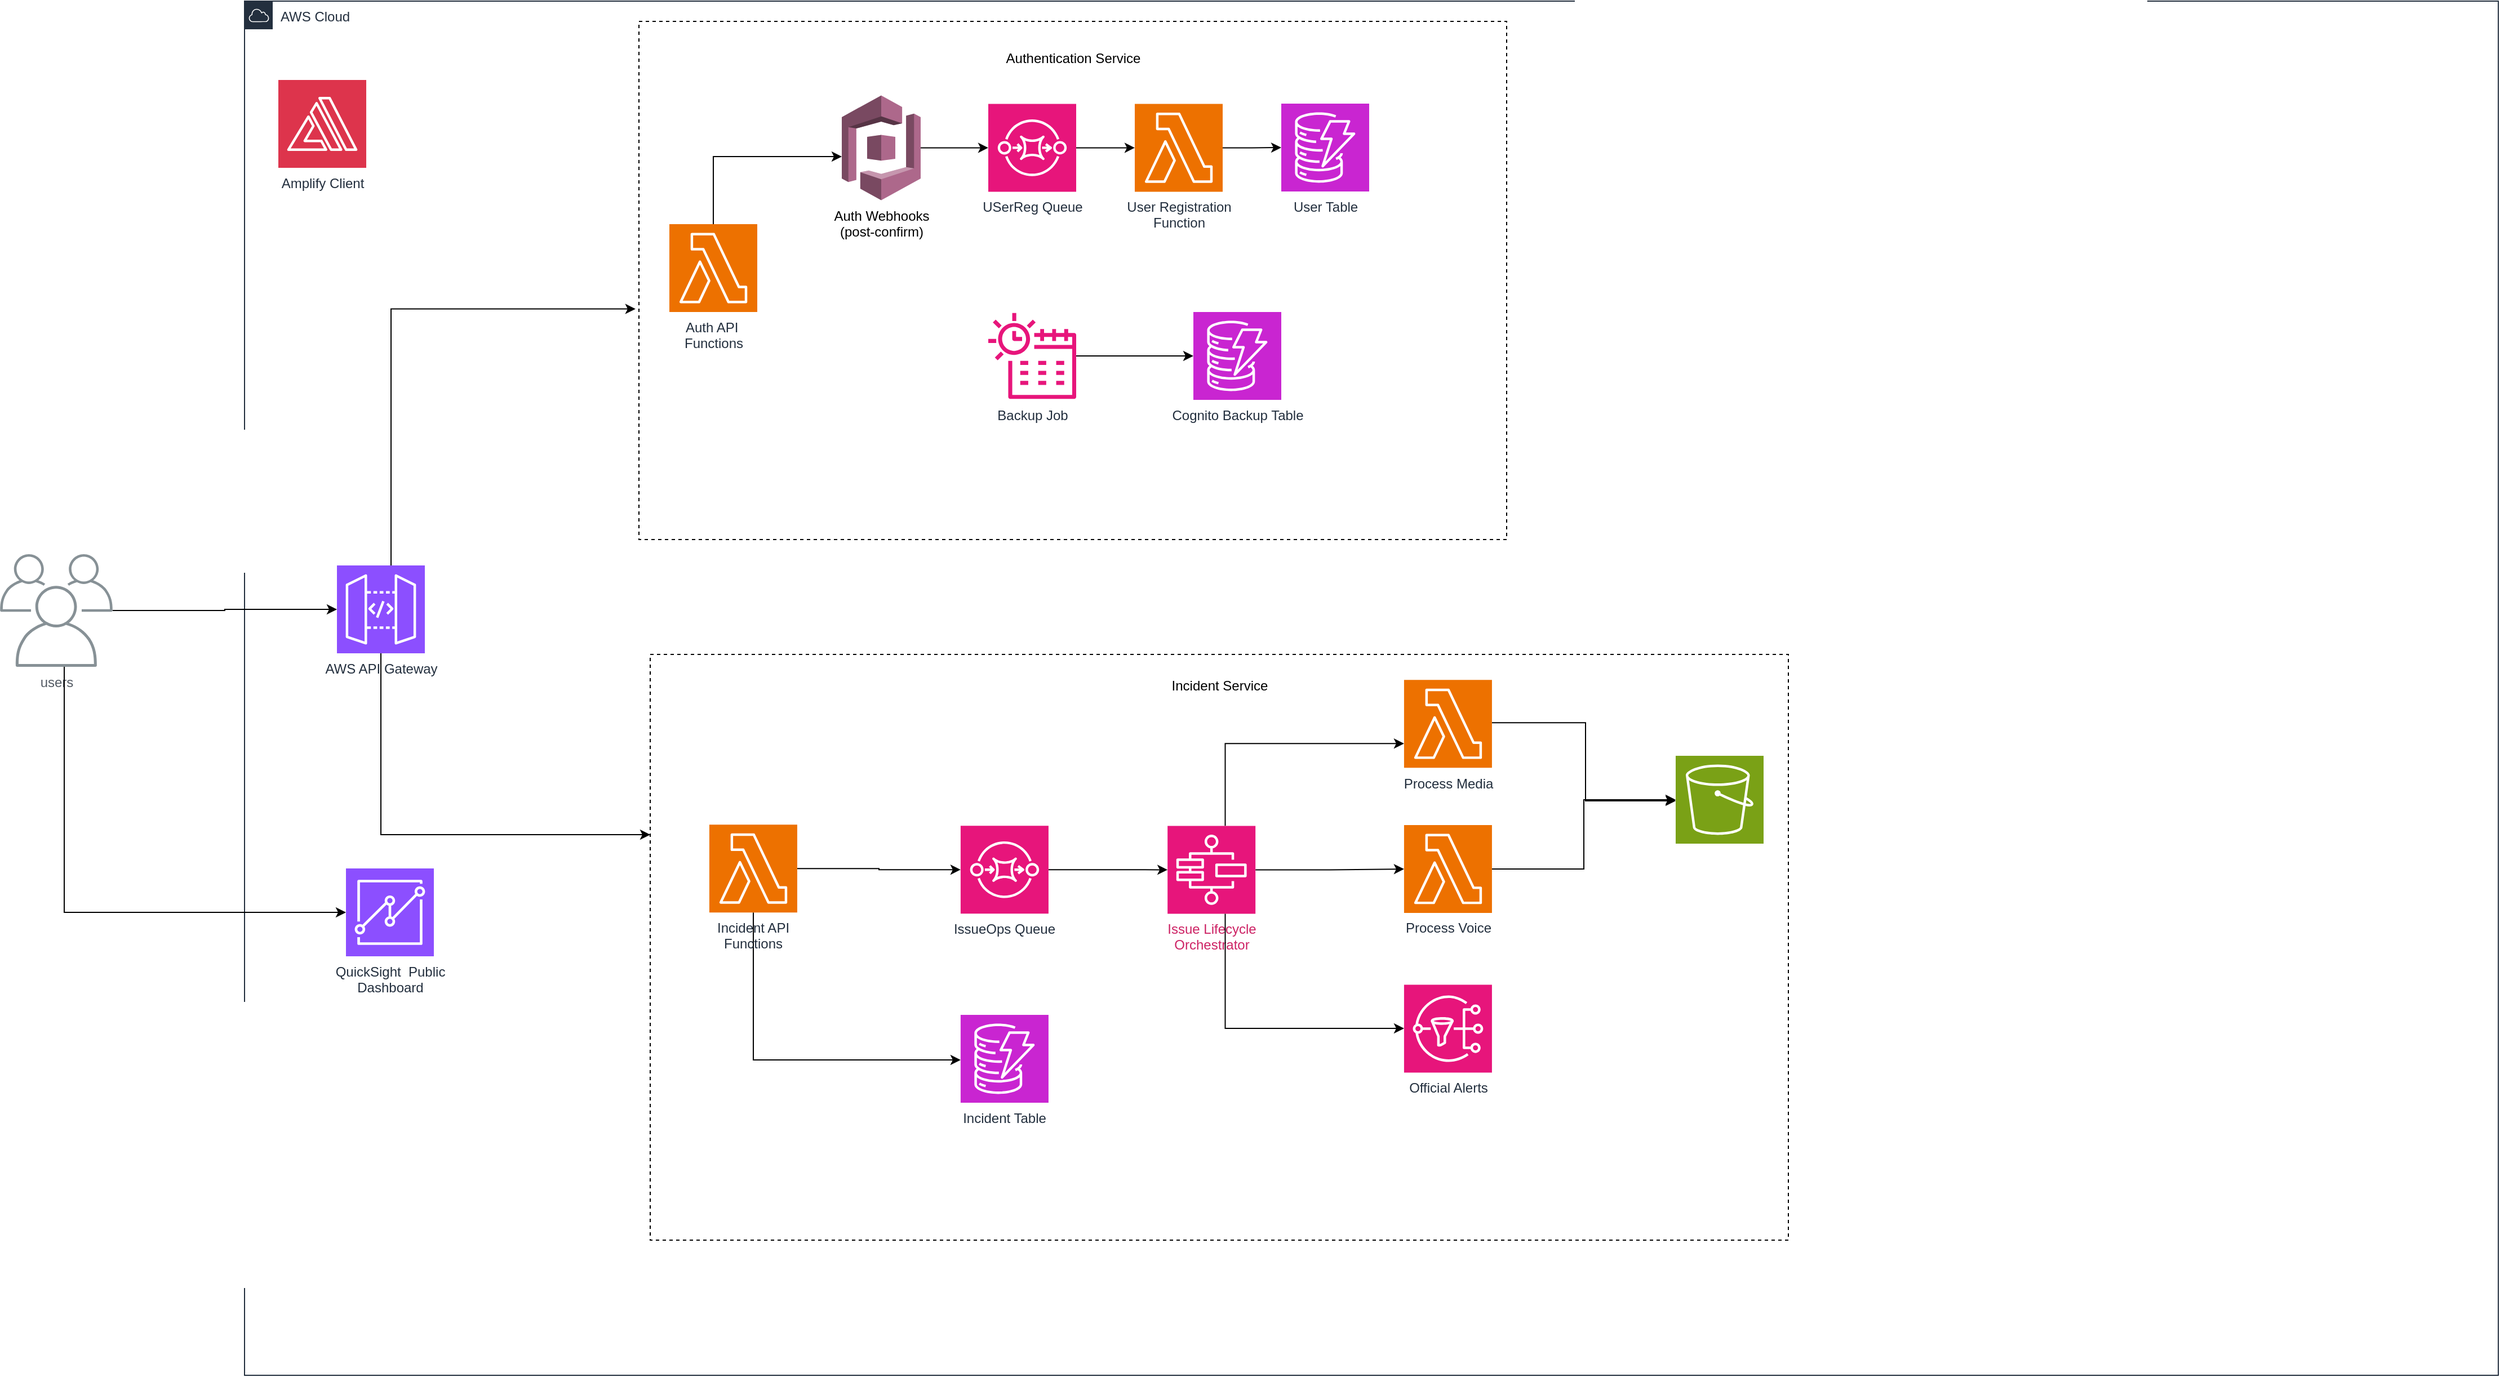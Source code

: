 <mxfile version="28.1.1">
  <diagram name="Page-1" id="xt0f7kbzP4lPa5x3a_6E">
    <mxGraphModel dx="4823" dy="1727" grid="1" gridSize="10" guides="1" tooltips="1" connect="1" arrows="1" fold="1" page="1" pageScale="1" pageWidth="827" pageHeight="1169" math="0" shadow="0">
      <root>
        <mxCell id="0" />
        <mxCell id="1" parent="0" />
        <mxCell id="CrnxRpwwhRu_VbGlGBKg-4" value="AWS Cloud" style="points=[[0,0],[0.25,0],[0.5,0],[0.75,0],[1,0],[1,0.25],[1,0.5],[1,0.75],[1,1],[0.75,1],[0.5,1],[0.25,1],[0,1],[0,0.75],[0,0.5],[0,0.25]];outlineConnect=0;gradientColor=none;html=1;whiteSpace=wrap;fontSize=12;fontStyle=0;container=1;pointerEvents=0;collapsible=0;recursiveResize=0;shape=mxgraph.aws4.group;grIcon=mxgraph.aws4.group_aws_cloud;strokeColor=#232F3E;fillColor=none;verticalAlign=top;align=left;spacingLeft=30;fontColor=#232F3E;dashed=0;" vertex="1" parent="1">
          <mxGeometry x="-710" y="50" width="2000" height="1220" as="geometry" />
        </mxCell>
        <mxCell id="CrnxRpwwhRu_VbGlGBKg-76" style="edgeStyle=orthogonalEdgeStyle;rounded=0;orthogonalLoop=1;jettySize=auto;html=1;" edge="1" parent="CrnxRpwwhRu_VbGlGBKg-4" source="CrnxRpwwhRu_VbGlGBKg-5" target="CrnxRpwwhRu_VbGlGBKg-26">
          <mxGeometry relative="1" as="geometry">
            <Array as="points">
              <mxPoint x="121" y="740" />
            </Array>
          </mxGeometry>
        </mxCell>
        <mxCell id="CrnxRpwwhRu_VbGlGBKg-5" value="AWS API Gateway" style="sketch=0;points=[[0,0,0],[0.25,0,0],[0.5,0,0],[0.75,0,0],[1,0,0],[0,1,0],[0.25,1,0],[0.5,1,0],[0.75,1,0],[1,1,0],[0,0.25,0],[0,0.5,0],[0,0.75,0],[1,0.25,0],[1,0.5,0],[1,0.75,0]];outlineConnect=0;fontColor=#232F3E;fillColor=#8C4FFF;strokeColor=#ffffff;dashed=0;verticalLabelPosition=bottom;verticalAlign=top;align=center;html=1;fontSize=12;fontStyle=0;aspect=fixed;shape=mxgraph.aws4.resourceIcon;resIcon=mxgraph.aws4.api_gateway;" vertex="1" parent="CrnxRpwwhRu_VbGlGBKg-4">
          <mxGeometry x="82" y="501" width="78" height="78" as="geometry" />
        </mxCell>
        <mxCell id="CrnxRpwwhRu_VbGlGBKg-11" value="Amplify Client" style="sketch=0;points=[[0,0,0],[0.25,0,0],[0.5,0,0],[0.75,0,0],[1,0,0],[0,1,0],[0.25,1,0],[0.5,1,0],[0.75,1,0],[1,1,0],[0,0.25,0],[0,0.5,0],[0,0.75,0],[1,0.25,0],[1,0.5,0],[1,0.75,0]];outlineConnect=0;fontColor=#232F3E;fillColor=#DD344C;strokeColor=#ffffff;dashed=0;verticalLabelPosition=bottom;verticalAlign=top;align=center;html=1;fontSize=12;fontStyle=0;aspect=fixed;shape=mxgraph.aws4.resourceIcon;resIcon=mxgraph.aws4.amplify;" vertex="1" parent="CrnxRpwwhRu_VbGlGBKg-4">
          <mxGeometry x="30" y="70" width="78" height="78" as="geometry" />
        </mxCell>
        <mxCell id="CrnxRpwwhRu_VbGlGBKg-23" value="" style="group" vertex="1" connectable="0" parent="CrnxRpwwhRu_VbGlGBKg-4">
          <mxGeometry x="350" y="18" width="770" height="460" as="geometry" />
        </mxCell>
        <mxCell id="CrnxRpwwhRu_VbGlGBKg-21" value="" style="rounded=0;whiteSpace=wrap;html=1;dashed=1;" vertex="1" parent="CrnxRpwwhRu_VbGlGBKg-23">
          <mxGeometry width="770" height="460.0" as="geometry" />
        </mxCell>
        <mxCell id="CrnxRpwwhRu_VbGlGBKg-22" value="Authentication Service" style="text;strokeColor=none;align=center;fillColor=none;html=1;verticalAlign=middle;whiteSpace=wrap;rounded=0;" vertex="1" parent="CrnxRpwwhRu_VbGlGBKg-23">
          <mxGeometry x="157.574" width="454.852" height="65.714" as="geometry" />
        </mxCell>
        <mxCell id="CrnxRpwwhRu_VbGlGBKg-38" style="edgeStyle=orthogonalEdgeStyle;rounded=0;orthogonalLoop=1;jettySize=auto;html=1;" edge="1" parent="CrnxRpwwhRu_VbGlGBKg-23" source="CrnxRpwwhRu_VbGlGBKg-7" target="CrnxRpwwhRu_VbGlGBKg-35">
          <mxGeometry relative="1" as="geometry">
            <Array as="points">
              <mxPoint x="66" y="120" />
            </Array>
          </mxGeometry>
        </mxCell>
        <mxCell id="CrnxRpwwhRu_VbGlGBKg-7" value="Auth API&amp;nbsp;&lt;div&gt;Functions&lt;/div&gt;" style="sketch=0;points=[[0,0,0],[0.25,0,0],[0.5,0,0],[0.75,0,0],[1,0,0],[0,1,0],[0.25,1,0],[0.5,1,0],[0.75,1,0],[1,1,0],[0,0.25,0],[0,0.5,0],[0,0.75,0],[1,0.25,0],[1,0.5,0],[1,0.75,0]];outlineConnect=0;fontColor=#232F3E;fillColor=#ED7100;strokeColor=#ffffff;dashed=0;verticalLabelPosition=bottom;verticalAlign=top;align=center;html=1;fontSize=12;fontStyle=0;aspect=fixed;shape=mxgraph.aws4.resourceIcon;resIcon=mxgraph.aws4.lambda;" vertex="1" parent="CrnxRpwwhRu_VbGlGBKg-23">
          <mxGeometry x="27" y="180" width="78" height="78" as="geometry" />
        </mxCell>
        <mxCell id="CrnxRpwwhRu_VbGlGBKg-41" style="edgeStyle=orthogonalEdgeStyle;rounded=0;orthogonalLoop=1;jettySize=auto;html=1;" edge="1" parent="CrnxRpwwhRu_VbGlGBKg-23" source="CrnxRpwwhRu_VbGlGBKg-33" target="CrnxRpwwhRu_VbGlGBKg-36">
          <mxGeometry relative="1" as="geometry" />
        </mxCell>
        <mxCell id="CrnxRpwwhRu_VbGlGBKg-33" value="USerReg Queue" style="sketch=0;points=[[0,0,0],[0.25,0,0],[0.5,0,0],[0.75,0,0],[1,0,0],[0,1,0],[0.25,1,0],[0.5,1,0],[0.75,1,0],[1,1,0],[0,0.25,0],[0,0.5,0],[0,0.75,0],[1,0.25,0],[1,0.5,0],[1,0.75,0]];outlineConnect=0;fontColor=#232F3E;fillColor=#E7157B;strokeColor=#ffffff;dashed=0;verticalLabelPosition=bottom;verticalAlign=top;align=center;html=1;fontSize=12;fontStyle=0;aspect=fixed;shape=mxgraph.aws4.resourceIcon;resIcon=mxgraph.aws4.sqs;" vertex="1" parent="CrnxRpwwhRu_VbGlGBKg-23">
          <mxGeometry x="310" y="73.21" width="78" height="78" as="geometry" />
        </mxCell>
        <mxCell id="CrnxRpwwhRu_VbGlGBKg-39" style="edgeStyle=orthogonalEdgeStyle;rounded=0;orthogonalLoop=1;jettySize=auto;html=1;entryX=0;entryY=0.5;entryDx=0;entryDy=0;entryPerimeter=0;" edge="1" parent="CrnxRpwwhRu_VbGlGBKg-23" source="CrnxRpwwhRu_VbGlGBKg-35" target="CrnxRpwwhRu_VbGlGBKg-33">
          <mxGeometry relative="1" as="geometry" />
        </mxCell>
        <mxCell id="CrnxRpwwhRu_VbGlGBKg-35" value="Auth Webhooks&lt;div&gt;(post-confirm)&lt;/div&gt;" style="outlineConnect=0;dashed=0;verticalLabelPosition=bottom;verticalAlign=top;align=center;html=1;shape=mxgraph.aws3.cognito;fillColor=#AD688B;gradientColor=none;" vertex="1" parent="CrnxRpwwhRu_VbGlGBKg-23">
          <mxGeometry x="180" y="65.71" width="70" height="93" as="geometry" />
        </mxCell>
        <mxCell id="CrnxRpwwhRu_VbGlGBKg-40" style="edgeStyle=orthogonalEdgeStyle;rounded=0;orthogonalLoop=1;jettySize=auto;html=1;" edge="1" parent="CrnxRpwwhRu_VbGlGBKg-23" source="CrnxRpwwhRu_VbGlGBKg-36" target="CrnxRpwwhRu_VbGlGBKg-37">
          <mxGeometry relative="1" as="geometry" />
        </mxCell>
        <mxCell id="CrnxRpwwhRu_VbGlGBKg-36" value="User Registration&lt;div&gt;Function&lt;/div&gt;" style="sketch=0;points=[[0,0,0],[0.25,0,0],[0.5,0,0],[0.75,0,0],[1,0,0],[0,1,0],[0.25,1,0],[0.5,1,0],[0.75,1,0],[1,1,0],[0,0.25,0],[0,0.5,0],[0,0.75,0],[1,0.25,0],[1,0.5,0],[1,0.75,0]];outlineConnect=0;fontColor=#232F3E;fillColor=#ED7100;strokeColor=#ffffff;dashed=0;verticalLabelPosition=bottom;verticalAlign=top;align=center;html=1;fontSize=12;fontStyle=0;aspect=fixed;shape=mxgraph.aws4.resourceIcon;resIcon=mxgraph.aws4.lambda;" vertex="1" parent="CrnxRpwwhRu_VbGlGBKg-23">
          <mxGeometry x="440" y="73.21" width="78" height="78" as="geometry" />
        </mxCell>
        <mxCell id="CrnxRpwwhRu_VbGlGBKg-37" value="User Table" style="sketch=0;points=[[0,0,0],[0.25,0,0],[0.5,0,0],[0.75,0,0],[1,0,0],[0,1,0],[0.25,1,0],[0.5,1,0],[0.75,1,0],[1,1,0],[0,0.25,0],[0,0.5,0],[0,0.75,0],[1,0.25,0],[1,0.5,0],[1,0.75,0]];outlineConnect=0;fontColor=#232F3E;fillColor=#C925D1;strokeColor=#ffffff;dashed=0;verticalLabelPosition=bottom;verticalAlign=top;align=center;html=1;fontSize=12;fontStyle=0;aspect=fixed;shape=mxgraph.aws4.resourceIcon;resIcon=mxgraph.aws4.dynamodb;" vertex="1" parent="CrnxRpwwhRu_VbGlGBKg-23">
          <mxGeometry x="570" y="73" width="78" height="78" as="geometry" />
        </mxCell>
        <mxCell id="CrnxRpwwhRu_VbGlGBKg-28" value="Cognito Backup Table" style="sketch=0;points=[[0,0,0],[0.25,0,0],[0.5,0,0],[0.75,0,0],[1,0,0],[0,1,0],[0.25,1,0],[0.5,1,0],[0.75,1,0],[1,1,0],[0,0.25,0],[0,0.5,0],[0,0.75,0],[1,0.25,0],[1,0.5,0],[1,0.75,0]];outlineConnect=0;fontColor=#232F3E;fillColor=#C925D1;strokeColor=#ffffff;dashed=0;verticalLabelPosition=bottom;verticalAlign=top;align=center;html=1;fontSize=12;fontStyle=0;aspect=fixed;shape=mxgraph.aws4.resourceIcon;resIcon=mxgraph.aws4.dynamodb;" vertex="1" parent="CrnxRpwwhRu_VbGlGBKg-23">
          <mxGeometry x="492" y="258" width="78" height="78" as="geometry" />
        </mxCell>
        <mxCell id="CrnxRpwwhRu_VbGlGBKg-71" style="edgeStyle=orthogonalEdgeStyle;rounded=0;orthogonalLoop=1;jettySize=auto;html=1;" edge="1" parent="CrnxRpwwhRu_VbGlGBKg-23" source="CrnxRpwwhRu_VbGlGBKg-70" target="CrnxRpwwhRu_VbGlGBKg-28">
          <mxGeometry relative="1" as="geometry" />
        </mxCell>
        <mxCell id="CrnxRpwwhRu_VbGlGBKg-70" value="Backup Job" style="sketch=0;outlineConnect=0;fontColor=#232F3E;gradientColor=none;fillColor=#E7157B;strokeColor=none;dashed=0;verticalLabelPosition=bottom;verticalAlign=top;align=center;html=1;fontSize=12;fontStyle=0;aspect=fixed;pointerEvents=1;shape=mxgraph.aws4.eventbridge_scheduler;" vertex="1" parent="CrnxRpwwhRu_VbGlGBKg-23">
          <mxGeometry x="310" y="258" width="78" height="78" as="geometry" />
        </mxCell>
        <mxCell id="CrnxRpwwhRu_VbGlGBKg-25" value="" style="group" vertex="1" connectable="0" parent="CrnxRpwwhRu_VbGlGBKg-4">
          <mxGeometry x="360" y="580" width="1010" height="520" as="geometry" />
        </mxCell>
        <mxCell id="CrnxRpwwhRu_VbGlGBKg-26" value="" style="rounded=0;whiteSpace=wrap;html=1;dashed=1;" vertex="1" parent="CrnxRpwwhRu_VbGlGBKg-25">
          <mxGeometry width="1010.0" height="520" as="geometry" />
        </mxCell>
        <mxCell id="CrnxRpwwhRu_VbGlGBKg-27" value="Incident Service" style="text;strokeColor=none;align=center;fillColor=none;html=1;verticalAlign=middle;whiteSpace=wrap;rounded=0;" vertex="1" parent="CrnxRpwwhRu_VbGlGBKg-25">
          <mxGeometry x="206.688" width="596.624" height="56.167" as="geometry" />
        </mxCell>
        <mxCell id="CrnxRpwwhRu_VbGlGBKg-66" value="" style="edgeStyle=orthogonalEdgeStyle;rounded=0;orthogonalLoop=1;jettySize=auto;html=1;" edge="1" parent="CrnxRpwwhRu_VbGlGBKg-25" source="CrnxRpwwhRu_VbGlGBKg-8" target="CrnxRpwwhRu_VbGlGBKg-34">
          <mxGeometry relative="1" as="geometry" />
        </mxCell>
        <mxCell id="CrnxRpwwhRu_VbGlGBKg-72" style="edgeStyle=orthogonalEdgeStyle;rounded=0;orthogonalLoop=1;jettySize=auto;html=1;" edge="1" parent="CrnxRpwwhRu_VbGlGBKg-25" source="CrnxRpwwhRu_VbGlGBKg-8" target="CrnxRpwwhRu_VbGlGBKg-12">
          <mxGeometry relative="1" as="geometry">
            <Array as="points">
              <mxPoint x="92" y="360" />
            </Array>
          </mxGeometry>
        </mxCell>
        <mxCell id="CrnxRpwwhRu_VbGlGBKg-8" value="Incident API&lt;div&gt;Functions&lt;/div&gt;" style="sketch=0;points=[[0,0,0],[0.25,0,0],[0.5,0,0],[0.75,0,0],[1,0,0],[0,1,0],[0.25,1,0],[0.5,1,0],[0.75,1,0],[1,1,0],[0,0.25,0],[0,0.5,0],[0,0.75,0],[1,0.25,0],[1,0.5,0],[1,0.75,0]];outlineConnect=0;fontColor=#232F3E;fillColor=#ED7100;strokeColor=#ffffff;dashed=0;verticalLabelPosition=bottom;verticalAlign=top;align=center;html=1;fontSize=12;fontStyle=0;aspect=fixed;shape=mxgraph.aws4.resourceIcon;resIcon=mxgraph.aws4.lambda;" vertex="1" parent="CrnxRpwwhRu_VbGlGBKg-25">
          <mxGeometry x="52.468" y="151.122" width="78" height="78" as="geometry" />
        </mxCell>
        <mxCell id="CrnxRpwwhRu_VbGlGBKg-67" value="" style="edgeStyle=orthogonalEdgeStyle;rounded=0;orthogonalLoop=1;jettySize=auto;html=1;" edge="1" parent="CrnxRpwwhRu_VbGlGBKg-25" source="CrnxRpwwhRu_VbGlGBKg-34" target="CrnxRpwwhRu_VbGlGBKg-52">
          <mxGeometry relative="1" as="geometry" />
        </mxCell>
        <mxCell id="CrnxRpwwhRu_VbGlGBKg-34" value="IssueOps Queue" style="sketch=0;points=[[0,0,0],[0.25,0,0],[0.5,0,0],[0.75,0,0],[1,0,0],[0,1,0],[0.25,1,0],[0.5,1,0],[0.75,1,0],[1,1,0],[0,0.25,0],[0,0.5,0],[0,0.75,0],[1,0.25,0],[1,0.5,0],[1,0.75,0]];outlineConnect=0;fontColor=#232F3E;fillColor=#E7157B;strokeColor=#ffffff;dashed=0;verticalLabelPosition=bottom;verticalAlign=top;align=center;html=1;fontSize=12;fontStyle=0;aspect=fixed;shape=mxgraph.aws4.resourceIcon;resIcon=mxgraph.aws4.sqs;" vertex="1" parent="CrnxRpwwhRu_VbGlGBKg-25">
          <mxGeometry x="275.455" y="152.122" width="78" height="78" as="geometry" />
        </mxCell>
        <mxCell id="CrnxRpwwhRu_VbGlGBKg-63" style="edgeStyle=orthogonalEdgeStyle;rounded=0;orthogonalLoop=1;jettySize=auto;html=1;" edge="1" parent="CrnxRpwwhRu_VbGlGBKg-25" source="CrnxRpwwhRu_VbGlGBKg-52" target="CrnxRpwwhRu_VbGlGBKg-59">
          <mxGeometry relative="1" as="geometry">
            <Array as="points">
              <mxPoint x="510.247" y="79.13" />
            </Array>
          </mxGeometry>
        </mxCell>
        <mxCell id="CrnxRpwwhRu_VbGlGBKg-64" style="edgeStyle=orthogonalEdgeStyle;rounded=0;orthogonalLoop=1;jettySize=auto;html=1;" edge="1" parent="CrnxRpwwhRu_VbGlGBKg-25" source="CrnxRpwwhRu_VbGlGBKg-52" target="CrnxRpwwhRu_VbGlGBKg-60">
          <mxGeometry relative="1" as="geometry" />
        </mxCell>
        <mxCell id="CrnxRpwwhRu_VbGlGBKg-52" value="&lt;span style=&quot;color: rgb(205, 34, 100); text-align: left; text-wrap-mode: wrap;&quot;&gt;Issue Lifecycle&lt;/span&gt;&lt;div&gt;&lt;span style=&quot;color: rgb(205, 34, 100); text-align: left; text-wrap-mode: wrap;&quot;&gt;Orchestrator&lt;/span&gt;&lt;/div&gt;" style="sketch=0;points=[[0,0,0],[0.25,0,0],[0.5,0,0],[0.75,0,0],[1,0,0],[0,1,0],[0.25,1,0],[0.5,1,0],[0.75,1,0],[1,1,0],[0,0.25,0],[0,0.5,0],[0,0.75,0],[1,0.25,0],[1,0.5,0],[1,0.75,0]];outlineConnect=0;fontColor=#232F3E;fillColor=#E7157B;strokeColor=#ffffff;dashed=0;verticalLabelPosition=bottom;verticalAlign=top;align=center;html=1;fontSize=12;fontStyle=0;aspect=fixed;shape=mxgraph.aws4.resourceIcon;resIcon=mxgraph.aws4.step_functions;" vertex="1" parent="CrnxRpwwhRu_VbGlGBKg-25">
          <mxGeometry x="459.091" y="152.195" width="78" height="78" as="geometry" />
        </mxCell>
        <mxCell id="CrnxRpwwhRu_VbGlGBKg-68" style="edgeStyle=orthogonalEdgeStyle;rounded=0;orthogonalLoop=1;jettySize=auto;html=1;" edge="1" parent="CrnxRpwwhRu_VbGlGBKg-25">
          <mxGeometry relative="1" as="geometry">
            <mxPoint x="746.961" y="60.583" as="sourcePoint" />
            <mxPoint x="910" y="130" as="targetPoint" />
            <Array as="points">
              <mxPoint x="830" y="61" />
              <mxPoint x="830" y="130" />
            </Array>
          </mxGeometry>
        </mxCell>
        <mxCell id="CrnxRpwwhRu_VbGlGBKg-59" value="Process Media" style="sketch=0;points=[[0,0,0],[0.25,0,0],[0.5,0,0],[0.75,0,0],[1,0,0],[0,1,0],[0.25,1,0],[0.5,1,0],[0.75,1,0],[1,1,0],[0,0.25,0],[0,0.5,0],[0,0.75,0],[1,0.25,0],[1,0.5,0],[1,0.75,0]];outlineConnect=0;fontColor=#232F3E;fillColor=#ED7100;strokeColor=#ffffff;dashed=0;verticalLabelPosition=bottom;verticalAlign=top;align=center;html=1;fontSize=12;fontStyle=0;aspect=fixed;shape=mxgraph.aws4.resourceIcon;resIcon=mxgraph.aws4.lambda;" vertex="1" parent="CrnxRpwwhRu_VbGlGBKg-25">
          <mxGeometry x="668.961" y="22.611" width="78" height="78" as="geometry" />
        </mxCell>
        <mxCell id="CrnxRpwwhRu_VbGlGBKg-69" style="edgeStyle=orthogonalEdgeStyle;rounded=0;orthogonalLoop=1;jettySize=auto;html=1;" edge="1" parent="CrnxRpwwhRu_VbGlGBKg-25" source="CrnxRpwwhRu_VbGlGBKg-60" target="CrnxRpwwhRu_VbGlGBKg-53">
          <mxGeometry relative="1" as="geometry" />
        </mxCell>
        <mxCell id="CrnxRpwwhRu_VbGlGBKg-60" value="Process Voice" style="sketch=0;points=[[0,0,0],[0.25,0,0],[0.5,0,0],[0.75,0,0],[1,0,0],[0,1,0],[0.25,1,0],[0.5,1,0],[0.75,1,0],[1,1,0],[0,0.25,0],[0,0.5,0],[0,0.75,0],[1,0.25,0],[1,0.5,0],[1,0.75,0]];outlineConnect=0;fontColor=#232F3E;fillColor=#ED7100;strokeColor=#ffffff;dashed=0;verticalLabelPosition=bottom;verticalAlign=top;align=center;html=1;fontSize=12;fontStyle=0;aspect=fixed;shape=mxgraph.aws4.resourceIcon;resIcon=mxgraph.aws4.lambda;" vertex="1" parent="CrnxRpwwhRu_VbGlGBKg-25">
          <mxGeometry x="668.961" y="151.48" width="78" height="78" as="geometry" />
        </mxCell>
        <mxCell id="CrnxRpwwhRu_VbGlGBKg-51" value="Official Alerts" style="sketch=0;points=[[0,0,0],[0.25,0,0],[0.5,0,0],[0.75,0,0],[1,0,0],[0,1,0],[0.25,1,0],[0.5,1,0],[0.75,1,0],[1,1,0],[0,0.25,0],[0,0.5,0],[0,0.75,0],[1,0.25,0],[1,0.5,0],[1,0.75,0]];outlineConnect=0;fontColor=#232F3E;fillColor=#E7157B;strokeColor=#ffffff;dashed=0;verticalLabelPosition=bottom;verticalAlign=top;align=center;html=1;fontSize=12;fontStyle=0;aspect=fixed;shape=mxgraph.aws4.resourceIcon;resIcon=mxgraph.aws4.sns;" vertex="1" parent="CrnxRpwwhRu_VbGlGBKg-25">
          <mxGeometry x="668.961" y="293.261" width="78" height="78" as="geometry" />
        </mxCell>
        <mxCell id="CrnxRpwwhRu_VbGlGBKg-65" style="edgeStyle=orthogonalEdgeStyle;rounded=0;orthogonalLoop=1;jettySize=auto;html=1;entryX=0;entryY=0.5;entryDx=0;entryDy=0;entryPerimeter=0;" edge="1" parent="CrnxRpwwhRu_VbGlGBKg-25" source="CrnxRpwwhRu_VbGlGBKg-52" target="CrnxRpwwhRu_VbGlGBKg-51">
          <mxGeometry relative="1" as="geometry">
            <Array as="points">
              <mxPoint x="510.247" y="332" />
              <mxPoint x="668.961" y="332" />
            </Array>
          </mxGeometry>
        </mxCell>
        <mxCell id="CrnxRpwwhRu_VbGlGBKg-53" value="" style="sketch=0;points=[[0,0,0],[0.25,0,0],[0.5,0,0],[0.75,0,0],[1,0,0],[0,1,0],[0.25,1,0],[0.5,1,0],[0.75,1,0],[1,1,0],[0,0.25,0],[0,0.5,0],[0,0.75,0],[1,0.25,0],[1,0.5,0],[1,0.75,0]];outlineConnect=0;fontColor=#232F3E;fillColor=#7AA116;strokeColor=#ffffff;dashed=0;verticalLabelPosition=bottom;verticalAlign=top;align=center;html=1;fontSize=12;fontStyle=0;aspect=fixed;shape=mxgraph.aws4.resourceIcon;resIcon=mxgraph.aws4.s3;" vertex="1" parent="CrnxRpwwhRu_VbGlGBKg-25">
          <mxGeometry x="910" y="90.0" width="78" height="78" as="geometry" />
        </mxCell>
        <mxCell id="CrnxRpwwhRu_VbGlGBKg-12" value="Incident Table" style="sketch=0;points=[[0,0,0],[0.25,0,0],[0.5,0,0],[0.75,0,0],[1,0,0],[0,1,0],[0.25,1,0],[0.5,1,0],[0.75,1,0],[1,1,0],[0,0.25,0],[0,0.5,0],[0,0.75,0],[1,0.25,0],[1,0.5,0],[1,0.75,0]];outlineConnect=0;fontColor=#232F3E;fillColor=#C925D1;strokeColor=#ffffff;dashed=0;verticalLabelPosition=bottom;verticalAlign=top;align=center;html=1;fontSize=12;fontStyle=0;aspect=fixed;shape=mxgraph.aws4.resourceIcon;resIcon=mxgraph.aws4.dynamodb;" vertex="1" parent="CrnxRpwwhRu_VbGlGBKg-25">
          <mxGeometry x="275.45" y="320" width="78" height="78" as="geometry" />
        </mxCell>
        <mxCell id="CrnxRpwwhRu_VbGlGBKg-73" value="QuickSight&amp;nbsp; Public&lt;div&gt;Dashboard&lt;/div&gt;" style="sketch=0;points=[[0,0,0],[0.25,0,0],[0.5,0,0],[0.75,0,0],[1,0,0],[0,1,0],[0.25,1,0],[0.5,1,0],[0.75,1,0],[1,1,0],[0,0.25,0],[0,0.5,0],[0,0.75,0],[1,0.25,0],[1,0.5,0],[1,0.75,0]];outlineConnect=0;fontColor=#232F3E;fillColor=#8C4FFF;strokeColor=#ffffff;dashed=0;verticalLabelPosition=bottom;verticalAlign=top;align=center;html=1;fontSize=12;fontStyle=0;aspect=fixed;shape=mxgraph.aws4.resourceIcon;resIcon=mxgraph.aws4.quicksight;" vertex="1" parent="CrnxRpwwhRu_VbGlGBKg-4">
          <mxGeometry x="90" y="770" width="78" height="78" as="geometry" />
        </mxCell>
        <mxCell id="CrnxRpwwhRu_VbGlGBKg-75" style="edgeStyle=orthogonalEdgeStyle;rounded=0;orthogonalLoop=1;jettySize=auto;html=1;entryX=-0.004;entryY=0.555;entryDx=0;entryDy=0;entryPerimeter=0;" edge="1" parent="CrnxRpwwhRu_VbGlGBKg-4" source="CrnxRpwwhRu_VbGlGBKg-5" target="CrnxRpwwhRu_VbGlGBKg-21">
          <mxGeometry relative="1" as="geometry">
            <Array as="points">
              <mxPoint x="130" y="273" />
            </Array>
          </mxGeometry>
        </mxCell>
        <mxCell id="CrnxRpwwhRu_VbGlGBKg-18" style="edgeStyle=orthogonalEdgeStyle;rounded=0;orthogonalLoop=1;jettySize=auto;html=1;" edge="1" parent="1" source="CrnxRpwwhRu_VbGlGBKg-17" target="CrnxRpwwhRu_VbGlGBKg-5">
          <mxGeometry relative="1" as="geometry" />
        </mxCell>
        <mxCell id="CrnxRpwwhRu_VbGlGBKg-17" value="users" style="sketch=0;outlineConnect=0;gradientColor=none;fontColor=#545B64;strokeColor=none;fillColor=#879196;dashed=0;verticalLabelPosition=bottom;verticalAlign=top;align=center;html=1;fontSize=12;fontStyle=0;aspect=fixed;shape=mxgraph.aws4.illustration_users;pointerEvents=1" vertex="1" parent="1">
          <mxGeometry x="-927" y="541" width="100" height="100" as="geometry" />
        </mxCell>
        <mxCell id="CrnxRpwwhRu_VbGlGBKg-74" style="edgeStyle=orthogonalEdgeStyle;rounded=0;orthogonalLoop=1;jettySize=auto;html=1;entryX=0;entryY=0.5;entryDx=0;entryDy=0;entryPerimeter=0;" edge="1" parent="1" source="CrnxRpwwhRu_VbGlGBKg-17" target="CrnxRpwwhRu_VbGlGBKg-73">
          <mxGeometry relative="1" as="geometry">
            <Array as="points">
              <mxPoint x="-870" y="859" />
            </Array>
          </mxGeometry>
        </mxCell>
      </root>
    </mxGraphModel>
  </diagram>
</mxfile>
